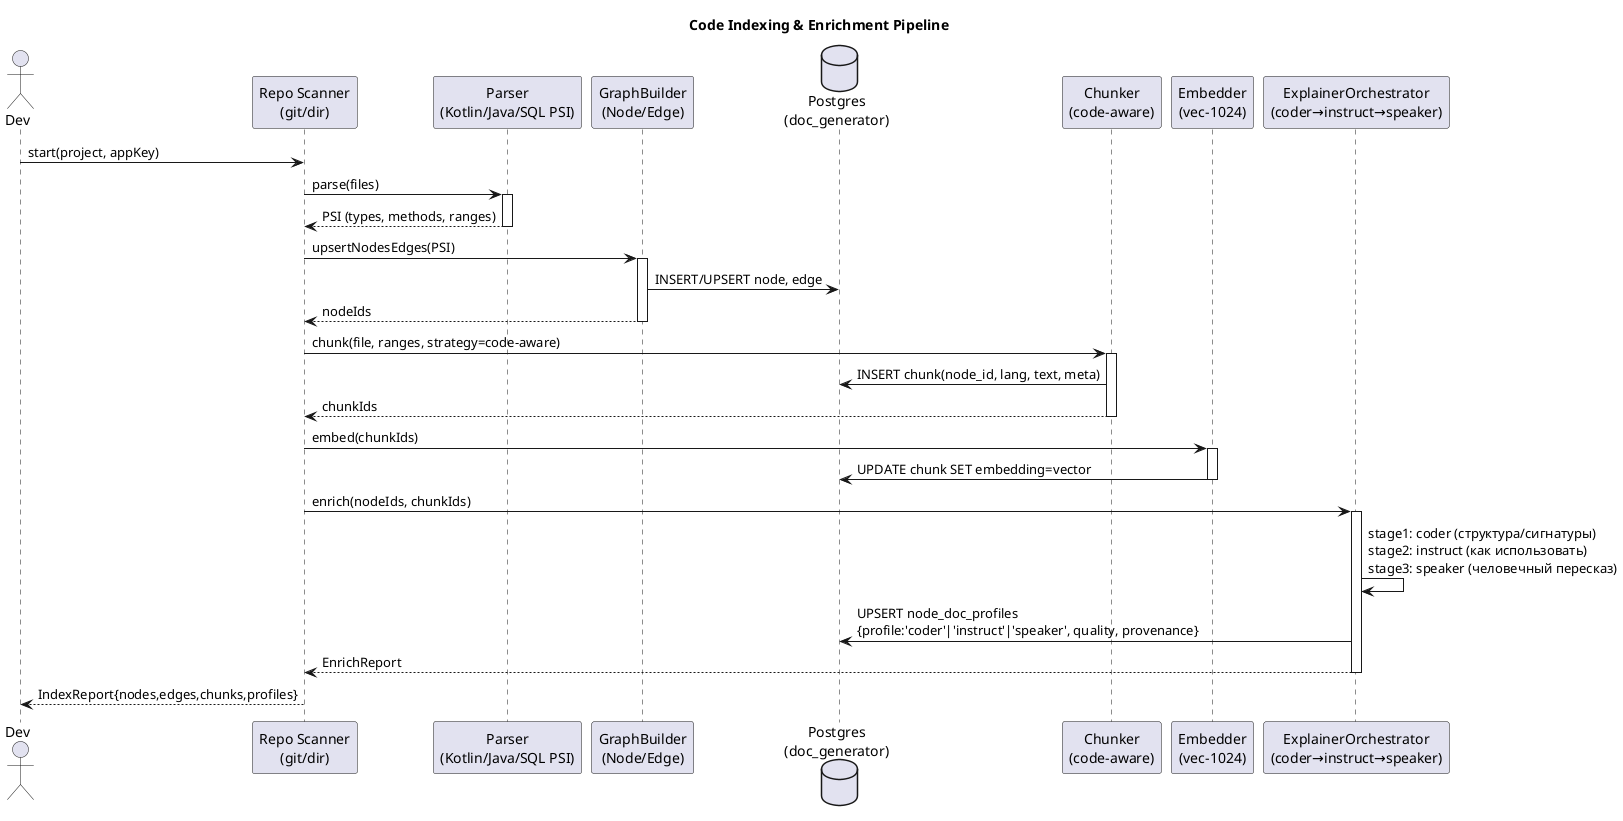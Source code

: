 @startuml
title Code Indexing & Enrichment Pipeline

actor Dev as D
participant "Repo Scanner\n(git/dir)" as RS
participant "Parser\n(Kotlin/Java/SQL PSI)" as P
participant "GraphBuilder\n(Node/Edge)" as GB
database "Postgres\n(doc_generator)" as DB
participant "Chunker\n(code-aware)" as CH
participant "Embedder\n(vec-1024)" as EM
participant "ExplainerOrchestrator\n(coder→instruct→speaker)" as XO

D -> RS : start(project, appKey)
RS -> P : parse(files)
activate P
P --> RS : PSI (types, methods, ranges)
deactivate P

RS -> GB : upsertNodesEdges(PSI)
activate GB
GB -> DB : INSERT/UPSERT node, edge
GB --> RS : nodeIds
deactivate GB

RS -> CH : chunk(file, ranges, strategy=code-aware)
activate CH
CH -> DB : INSERT chunk(node_id, lang, text, meta)
CH --> RS : chunkIds
deactivate CH

RS -> EM : embed(chunkIds)
activate EM
EM -> DB : UPDATE chunk SET embedding=vector
deactivate EM

RS -> XO : enrich(nodeIds, chunkIds)
activate XO
XO -> XO : stage1: coder (структура/сигнатуры)\nstage2: instruct (как использовать)\nstage3: speaker (человечный пересказ)
XO -> DB : UPSERT node_doc_profiles\n{profile:'coder'|'instruct'|'speaker', quality, provenance}
XO --> RS : EnrichReport
deactivate XO

RS --> D : IndexReport{nodes,edges,chunks,profiles}
@enduml
